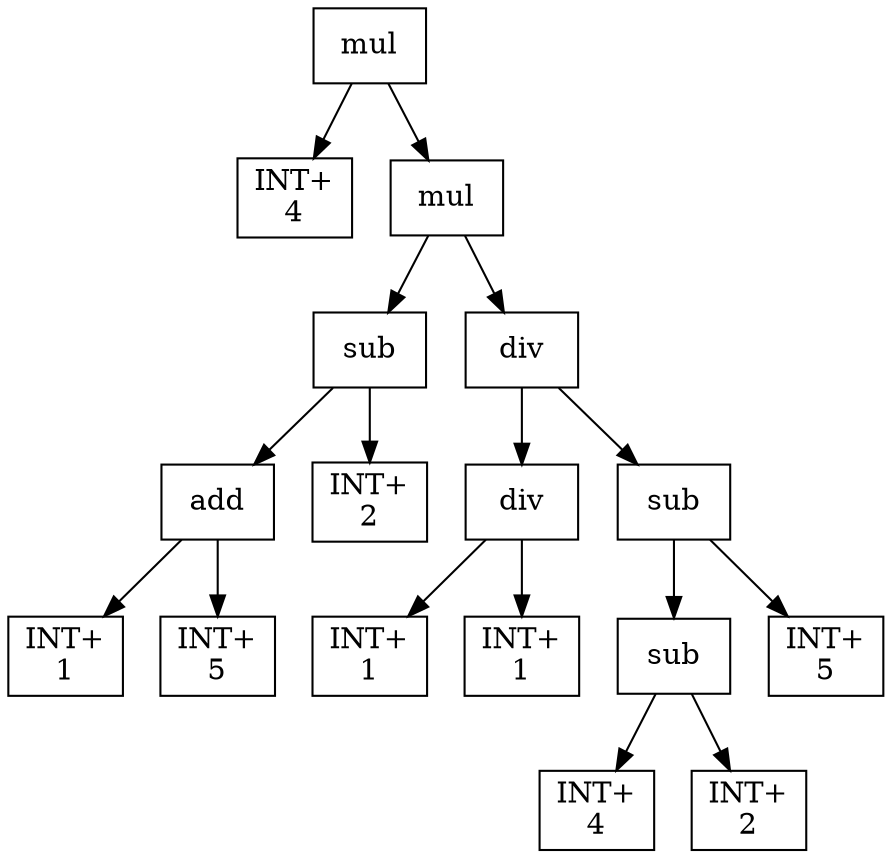 digraph expr {
  node [shape=box];
  n1 [label="mul"];
  n2 [label="INT+\n4"];
  n3 [label="mul"];
  n4 [label="sub"];
  n5 [label="add"];
  n6 [label="INT+\n1"];
  n7 [label="INT+\n5"];
  n5 -> n6;
  n5 -> n7;
  n8 [label="INT+\n2"];
  n4 -> n5;
  n4 -> n8;
  n9 [label="div"];
  n10 [label="div"];
  n11 [label="INT+\n1"];
  n12 [label="INT+\n1"];
  n10 -> n11;
  n10 -> n12;
  n13 [label="sub"];
  n14 [label="sub"];
  n15 [label="INT+\n4"];
  n16 [label="INT+\n2"];
  n14 -> n15;
  n14 -> n16;
  n17 [label="INT+\n5"];
  n13 -> n14;
  n13 -> n17;
  n9 -> n10;
  n9 -> n13;
  n3 -> n4;
  n3 -> n9;
  n1 -> n2;
  n1 -> n3;
}